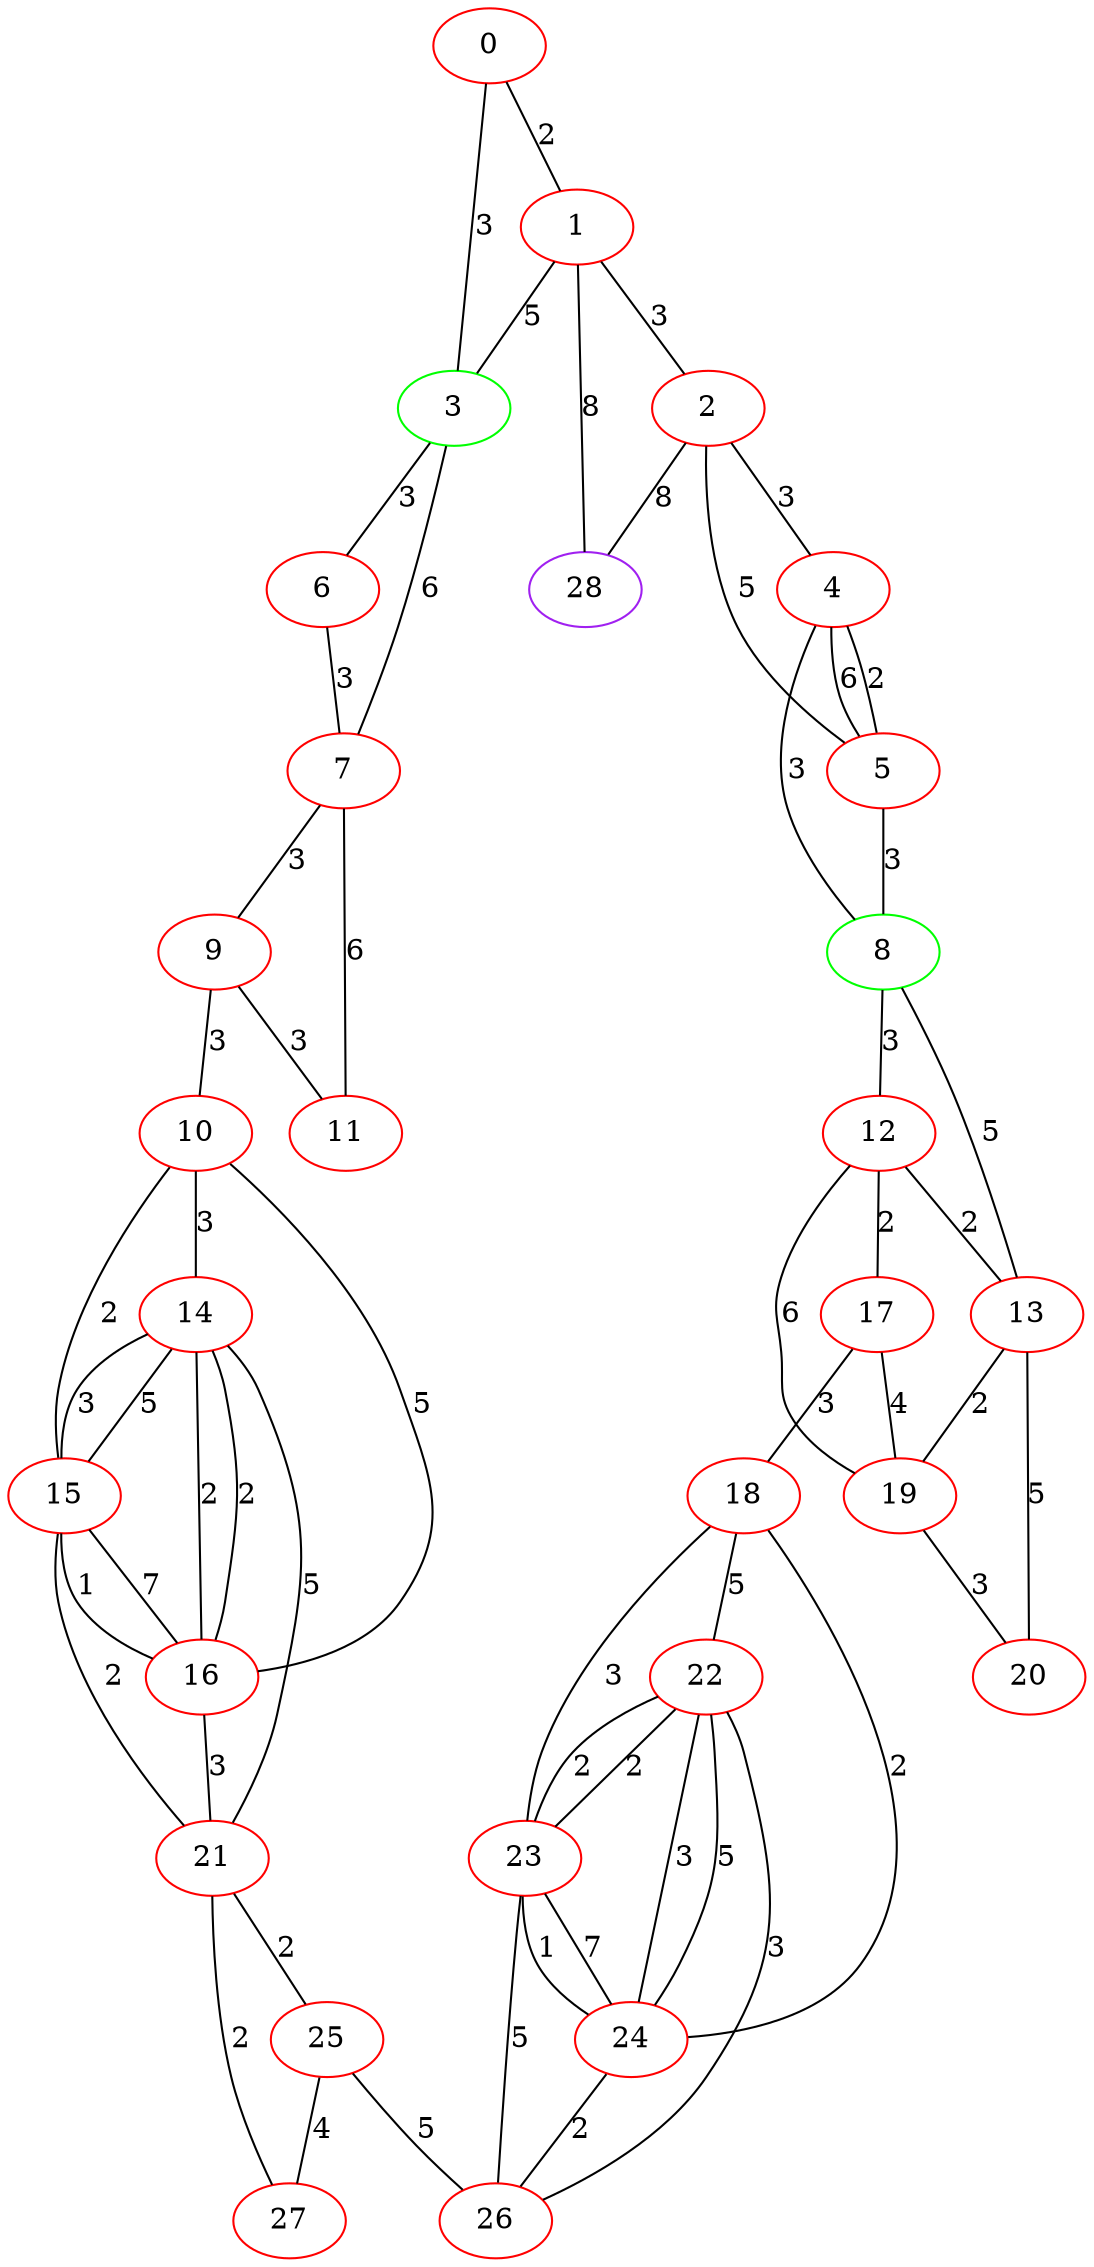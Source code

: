 graph "" {
0 [color=red, weight=1];
1 [color=red, weight=1];
2 [color=red, weight=1];
3 [color=green, weight=2];
4 [color=red, weight=1];
5 [color=red, weight=1];
6 [color=red, weight=1];
7 [color=red, weight=1];
8 [color=green, weight=2];
9 [color=red, weight=1];
10 [color=red, weight=1];
11 [color=red, weight=1];
12 [color=red, weight=1];
13 [color=red, weight=1];
14 [color=red, weight=1];
15 [color=red, weight=1];
16 [color=red, weight=1];
17 [color=red, weight=1];
18 [color=red, weight=1];
19 [color=red, weight=1];
20 [color=red, weight=1];
21 [color=red, weight=1];
22 [color=red, weight=1];
23 [color=red, weight=1];
24 [color=red, weight=1];
25 [color=red, weight=1];
26 [color=red, weight=1];
27 [color=red, weight=1];
28 [color=purple, weight=4];
0 -- 1  [key=0, label=2];
0 -- 3  [key=0, label=3];
1 -- 2  [key=0, label=3];
1 -- 3  [key=0, label=5];
1 -- 28  [key=0, label=8];
2 -- 4  [key=0, label=3];
2 -- 5  [key=0, label=5];
2 -- 28  [key=0, label=8];
3 -- 6  [key=0, label=3];
3 -- 7  [key=0, label=6];
4 -- 8  [key=0, label=3];
4 -- 5  [key=0, label=6];
4 -- 5  [key=1, label=2];
5 -- 8  [key=0, label=3];
6 -- 7  [key=0, label=3];
7 -- 9  [key=0, label=3];
7 -- 11  [key=0, label=6];
8 -- 12  [key=0, label=3];
8 -- 13  [key=0, label=5];
9 -- 10  [key=0, label=3];
9 -- 11  [key=0, label=3];
10 -- 16  [key=0, label=5];
10 -- 14  [key=0, label=3];
10 -- 15  [key=0, label=2];
12 -- 17  [key=0, label=2];
12 -- 19  [key=0, label=6];
12 -- 13  [key=0, label=2];
13 -- 20  [key=0, label=5];
13 -- 19  [key=0, label=2];
14 -- 16  [key=0, label=2];
14 -- 16  [key=1, label=2];
14 -- 21  [key=0, label=5];
14 -- 15  [key=0, label=3];
14 -- 15  [key=1, label=5];
15 -- 16  [key=0, label=1];
15 -- 16  [key=1, label=7];
15 -- 21  [key=0, label=2];
16 -- 21  [key=0, label=3];
17 -- 18  [key=0, label=3];
17 -- 19  [key=0, label=4];
18 -- 24  [key=0, label=2];
18 -- 22  [key=0, label=5];
18 -- 23  [key=0, label=3];
19 -- 20  [key=0, label=3];
21 -- 25  [key=0, label=2];
21 -- 27  [key=0, label=2];
22 -- 24  [key=0, label=3];
22 -- 24  [key=1, label=5];
22 -- 26  [key=0, label=3];
22 -- 23  [key=0, label=2];
22 -- 23  [key=1, label=2];
23 -- 24  [key=0, label=1];
23 -- 24  [key=1, label=7];
23 -- 26  [key=0, label=5];
24 -- 26  [key=0, label=2];
25 -- 26  [key=0, label=5];
25 -- 27  [key=0, label=4];
}
